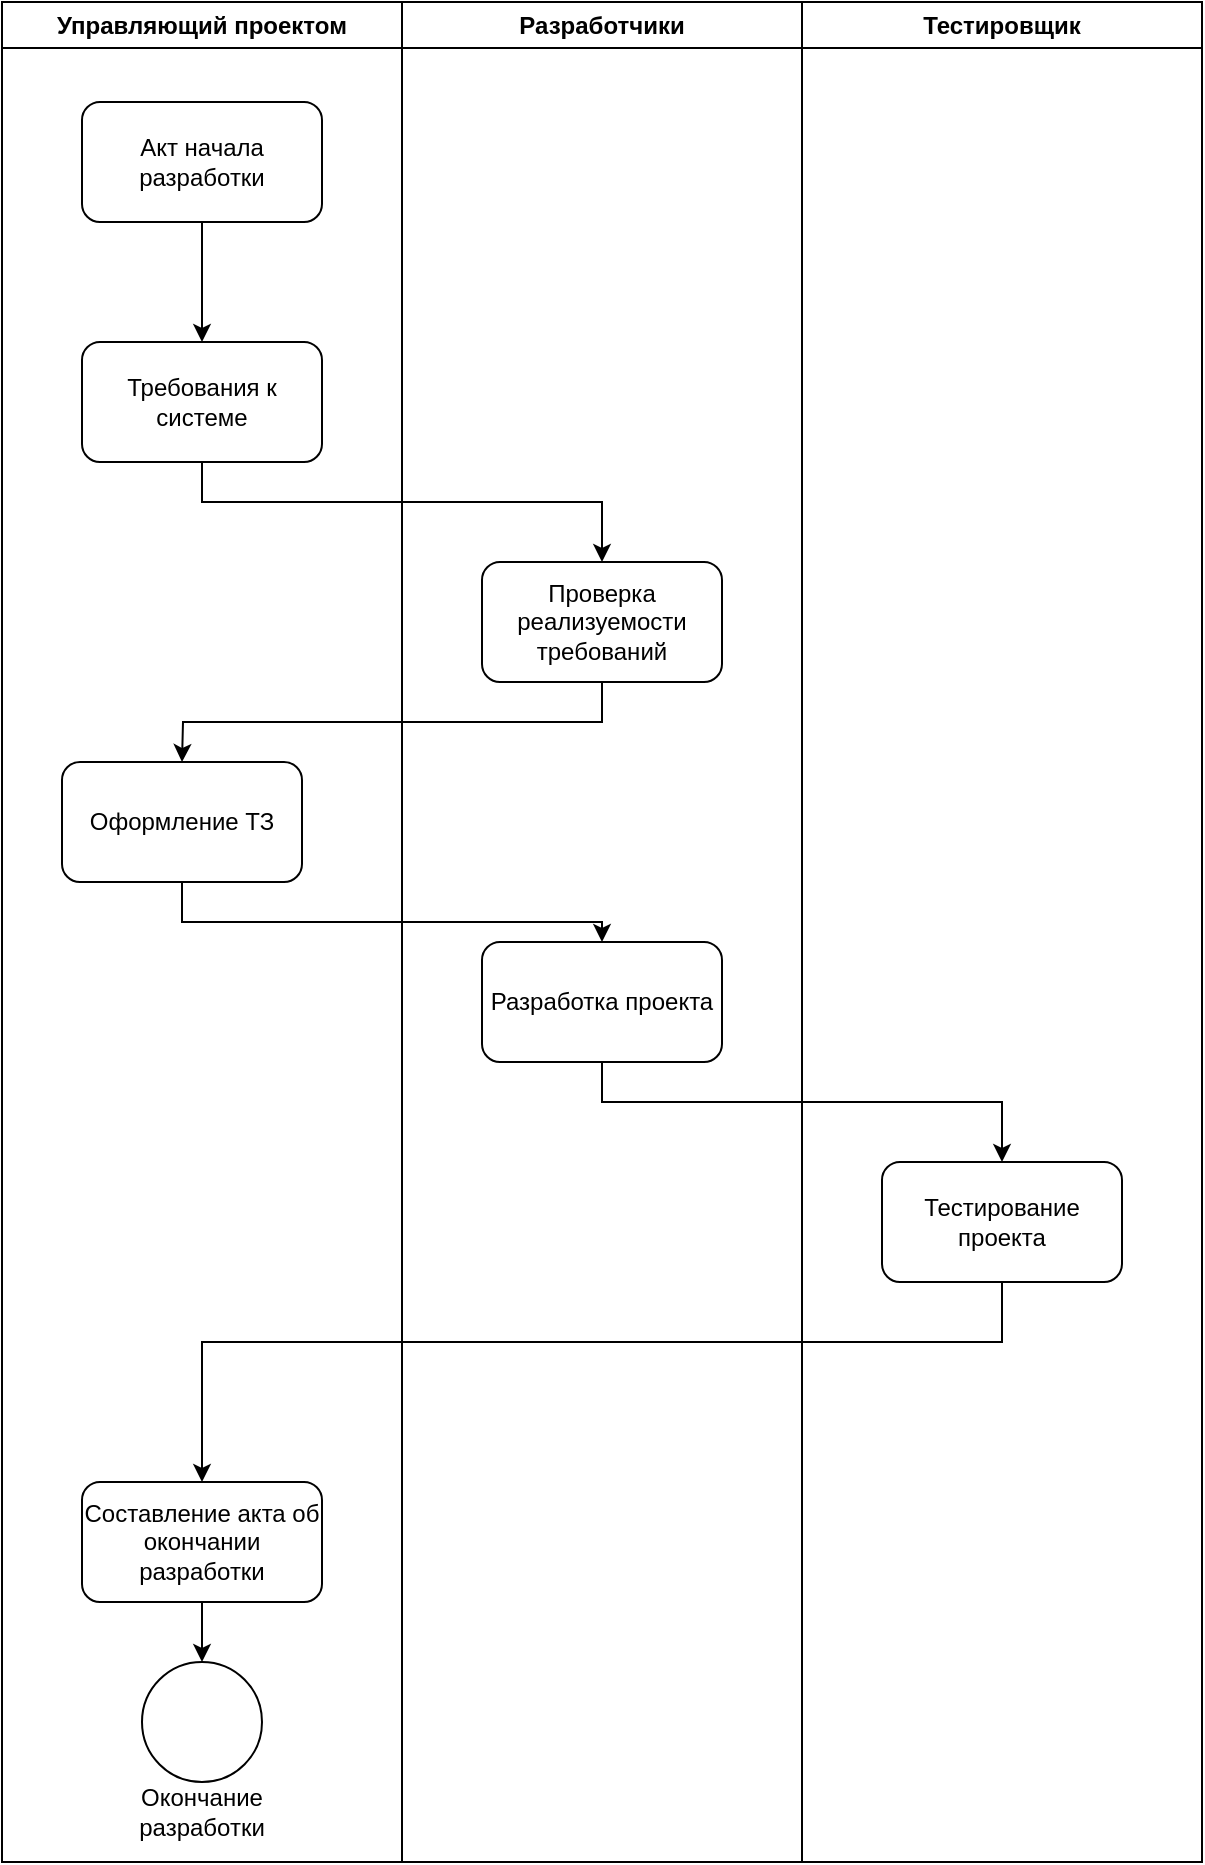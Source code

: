 <mxfile version="24.4.13" type="device">
  <diagram name="Страница — 1" id="agtI-MtF-KrMZpASfsAU">
    <mxGraphModel dx="1340" dy="732" grid="1" gridSize="10" guides="1" tooltips="1" connect="1" arrows="1" fold="1" page="1" pageScale="1" pageWidth="827" pageHeight="1169" math="0" shadow="0">
      <root>
        <mxCell id="0" />
        <mxCell id="1" parent="0" />
        <mxCell id="WvvfJym7HSnDjmJ--_96-1" value="Управляющий проектом" style="swimlane;whiteSpace=wrap;html=1;" vertex="1" parent="1">
          <mxGeometry x="130" y="70" width="200" height="930" as="geometry" />
        </mxCell>
        <mxCell id="WvvfJym7HSnDjmJ--_96-8" style="edgeStyle=orthogonalEdgeStyle;rounded=0;orthogonalLoop=1;jettySize=auto;html=1;" edge="1" parent="WvvfJym7HSnDjmJ--_96-1" source="WvvfJym7HSnDjmJ--_96-6" target="WvvfJym7HSnDjmJ--_96-7">
          <mxGeometry relative="1" as="geometry" />
        </mxCell>
        <mxCell id="WvvfJym7HSnDjmJ--_96-6" value="Акт начала разработки" style="rounded=1;whiteSpace=wrap;html=1;" vertex="1" parent="WvvfJym7HSnDjmJ--_96-1">
          <mxGeometry x="40" y="50" width="120" height="60" as="geometry" />
        </mxCell>
        <mxCell id="WvvfJym7HSnDjmJ--_96-7" value="Требования к системе" style="rounded=1;whiteSpace=wrap;html=1;" vertex="1" parent="WvvfJym7HSnDjmJ--_96-1">
          <mxGeometry x="40" y="170" width="120" height="60" as="geometry" />
        </mxCell>
        <mxCell id="WvvfJym7HSnDjmJ--_96-12" value="Оформление ТЗ" style="rounded=1;whiteSpace=wrap;html=1;" vertex="1" parent="WvvfJym7HSnDjmJ--_96-1">
          <mxGeometry x="30" y="380" width="120" height="60" as="geometry" />
        </mxCell>
        <mxCell id="WvvfJym7HSnDjmJ--_96-15" style="edgeStyle=orthogonalEdgeStyle;rounded=0;orthogonalLoop=1;jettySize=auto;html=1;exitX=0.5;exitY=1;exitDx=0;exitDy=0;" edge="1" parent="WvvfJym7HSnDjmJ--_96-1" source="WvvfJym7HSnDjmJ--_96-9">
          <mxGeometry relative="1" as="geometry">
            <mxPoint x="230" y="350" as="sourcePoint" />
            <mxPoint x="90" y="380" as="targetPoint" />
          </mxGeometry>
        </mxCell>
        <mxCell id="WvvfJym7HSnDjmJ--_96-24" style="edgeStyle=orthogonalEdgeStyle;rounded=0;orthogonalLoop=1;jettySize=auto;html=1;" edge="1" parent="WvvfJym7HSnDjmJ--_96-1" source="WvvfJym7HSnDjmJ--_96-21" target="WvvfJym7HSnDjmJ--_96-23">
          <mxGeometry relative="1" as="geometry" />
        </mxCell>
        <mxCell id="WvvfJym7HSnDjmJ--_96-21" value="Составление акта об окончании разработки" style="rounded=1;whiteSpace=wrap;html=1;" vertex="1" parent="WvvfJym7HSnDjmJ--_96-1">
          <mxGeometry x="40" y="740" width="120" height="60" as="geometry" />
        </mxCell>
        <mxCell id="WvvfJym7HSnDjmJ--_96-23" value="" style="ellipse;whiteSpace=wrap;html=1;aspect=fixed;" vertex="1" parent="WvvfJym7HSnDjmJ--_96-1">
          <mxGeometry x="70" y="830" width="60" height="60" as="geometry" />
        </mxCell>
        <mxCell id="WvvfJym7HSnDjmJ--_96-25" value="Окончание разработки" style="text;html=1;align=center;verticalAlign=middle;whiteSpace=wrap;rounded=0;" vertex="1" parent="WvvfJym7HSnDjmJ--_96-1">
          <mxGeometry x="70" y="890" width="60" height="30" as="geometry" />
        </mxCell>
        <mxCell id="WvvfJym7HSnDjmJ--_96-2" value="Разработчики" style="swimlane;whiteSpace=wrap;html=1;" vertex="1" parent="1">
          <mxGeometry x="330" y="70" width="200" height="930" as="geometry" />
        </mxCell>
        <mxCell id="WvvfJym7HSnDjmJ--_96-9" value="Проверка реализуемости требований" style="rounded=1;whiteSpace=wrap;html=1;" vertex="1" parent="WvvfJym7HSnDjmJ--_96-2">
          <mxGeometry x="40" y="280" width="120" height="60" as="geometry" />
        </mxCell>
        <mxCell id="WvvfJym7HSnDjmJ--_96-16" value="Разработка проекта" style="rounded=1;whiteSpace=wrap;html=1;" vertex="1" parent="WvvfJym7HSnDjmJ--_96-2">
          <mxGeometry x="40" y="470" width="120" height="60" as="geometry" />
        </mxCell>
        <mxCell id="WvvfJym7HSnDjmJ--_96-3" value="Тестировщик" style="swimlane;whiteSpace=wrap;html=1;" vertex="1" parent="1">
          <mxGeometry x="530" y="70" width="200" height="930" as="geometry" />
        </mxCell>
        <mxCell id="WvvfJym7HSnDjmJ--_96-18" value="Тестирование проекта" style="rounded=1;whiteSpace=wrap;html=1;" vertex="1" parent="WvvfJym7HSnDjmJ--_96-3">
          <mxGeometry x="40" y="580" width="120" height="60" as="geometry" />
        </mxCell>
        <mxCell id="WvvfJym7HSnDjmJ--_96-11" style="edgeStyle=orthogonalEdgeStyle;rounded=0;orthogonalLoop=1;jettySize=auto;html=1;entryX=0.5;entryY=0;entryDx=0;entryDy=0;" edge="1" parent="1" source="WvvfJym7HSnDjmJ--_96-7" target="WvvfJym7HSnDjmJ--_96-9">
          <mxGeometry relative="1" as="geometry">
            <Array as="points">
              <mxPoint x="230" y="320" />
              <mxPoint x="430" y="320" />
            </Array>
          </mxGeometry>
        </mxCell>
        <mxCell id="WvvfJym7HSnDjmJ--_96-17" style="edgeStyle=orthogonalEdgeStyle;rounded=0;orthogonalLoop=1;jettySize=auto;html=1;entryX=0.5;entryY=0;entryDx=0;entryDy=0;" edge="1" parent="1" source="WvvfJym7HSnDjmJ--_96-12" target="WvvfJym7HSnDjmJ--_96-16">
          <mxGeometry relative="1" as="geometry">
            <Array as="points">
              <mxPoint x="220" y="530" />
              <mxPoint x="430" y="530" />
            </Array>
          </mxGeometry>
        </mxCell>
        <mxCell id="WvvfJym7HSnDjmJ--_96-19" style="edgeStyle=orthogonalEdgeStyle;rounded=0;orthogonalLoop=1;jettySize=auto;html=1;entryX=0.5;entryY=0;entryDx=0;entryDy=0;" edge="1" parent="1" source="WvvfJym7HSnDjmJ--_96-16" target="WvvfJym7HSnDjmJ--_96-18">
          <mxGeometry relative="1" as="geometry">
            <Array as="points">
              <mxPoint x="430" y="620" />
              <mxPoint x="630" y="620" />
            </Array>
          </mxGeometry>
        </mxCell>
        <mxCell id="WvvfJym7HSnDjmJ--_96-22" style="edgeStyle=orthogonalEdgeStyle;rounded=0;orthogonalLoop=1;jettySize=auto;html=1;entryX=0.5;entryY=0;entryDx=0;entryDy=0;" edge="1" parent="1" source="WvvfJym7HSnDjmJ--_96-18" target="WvvfJym7HSnDjmJ--_96-21">
          <mxGeometry relative="1" as="geometry">
            <Array as="points">
              <mxPoint x="630" y="740" />
              <mxPoint x="230" y="740" />
            </Array>
          </mxGeometry>
        </mxCell>
      </root>
    </mxGraphModel>
  </diagram>
</mxfile>
